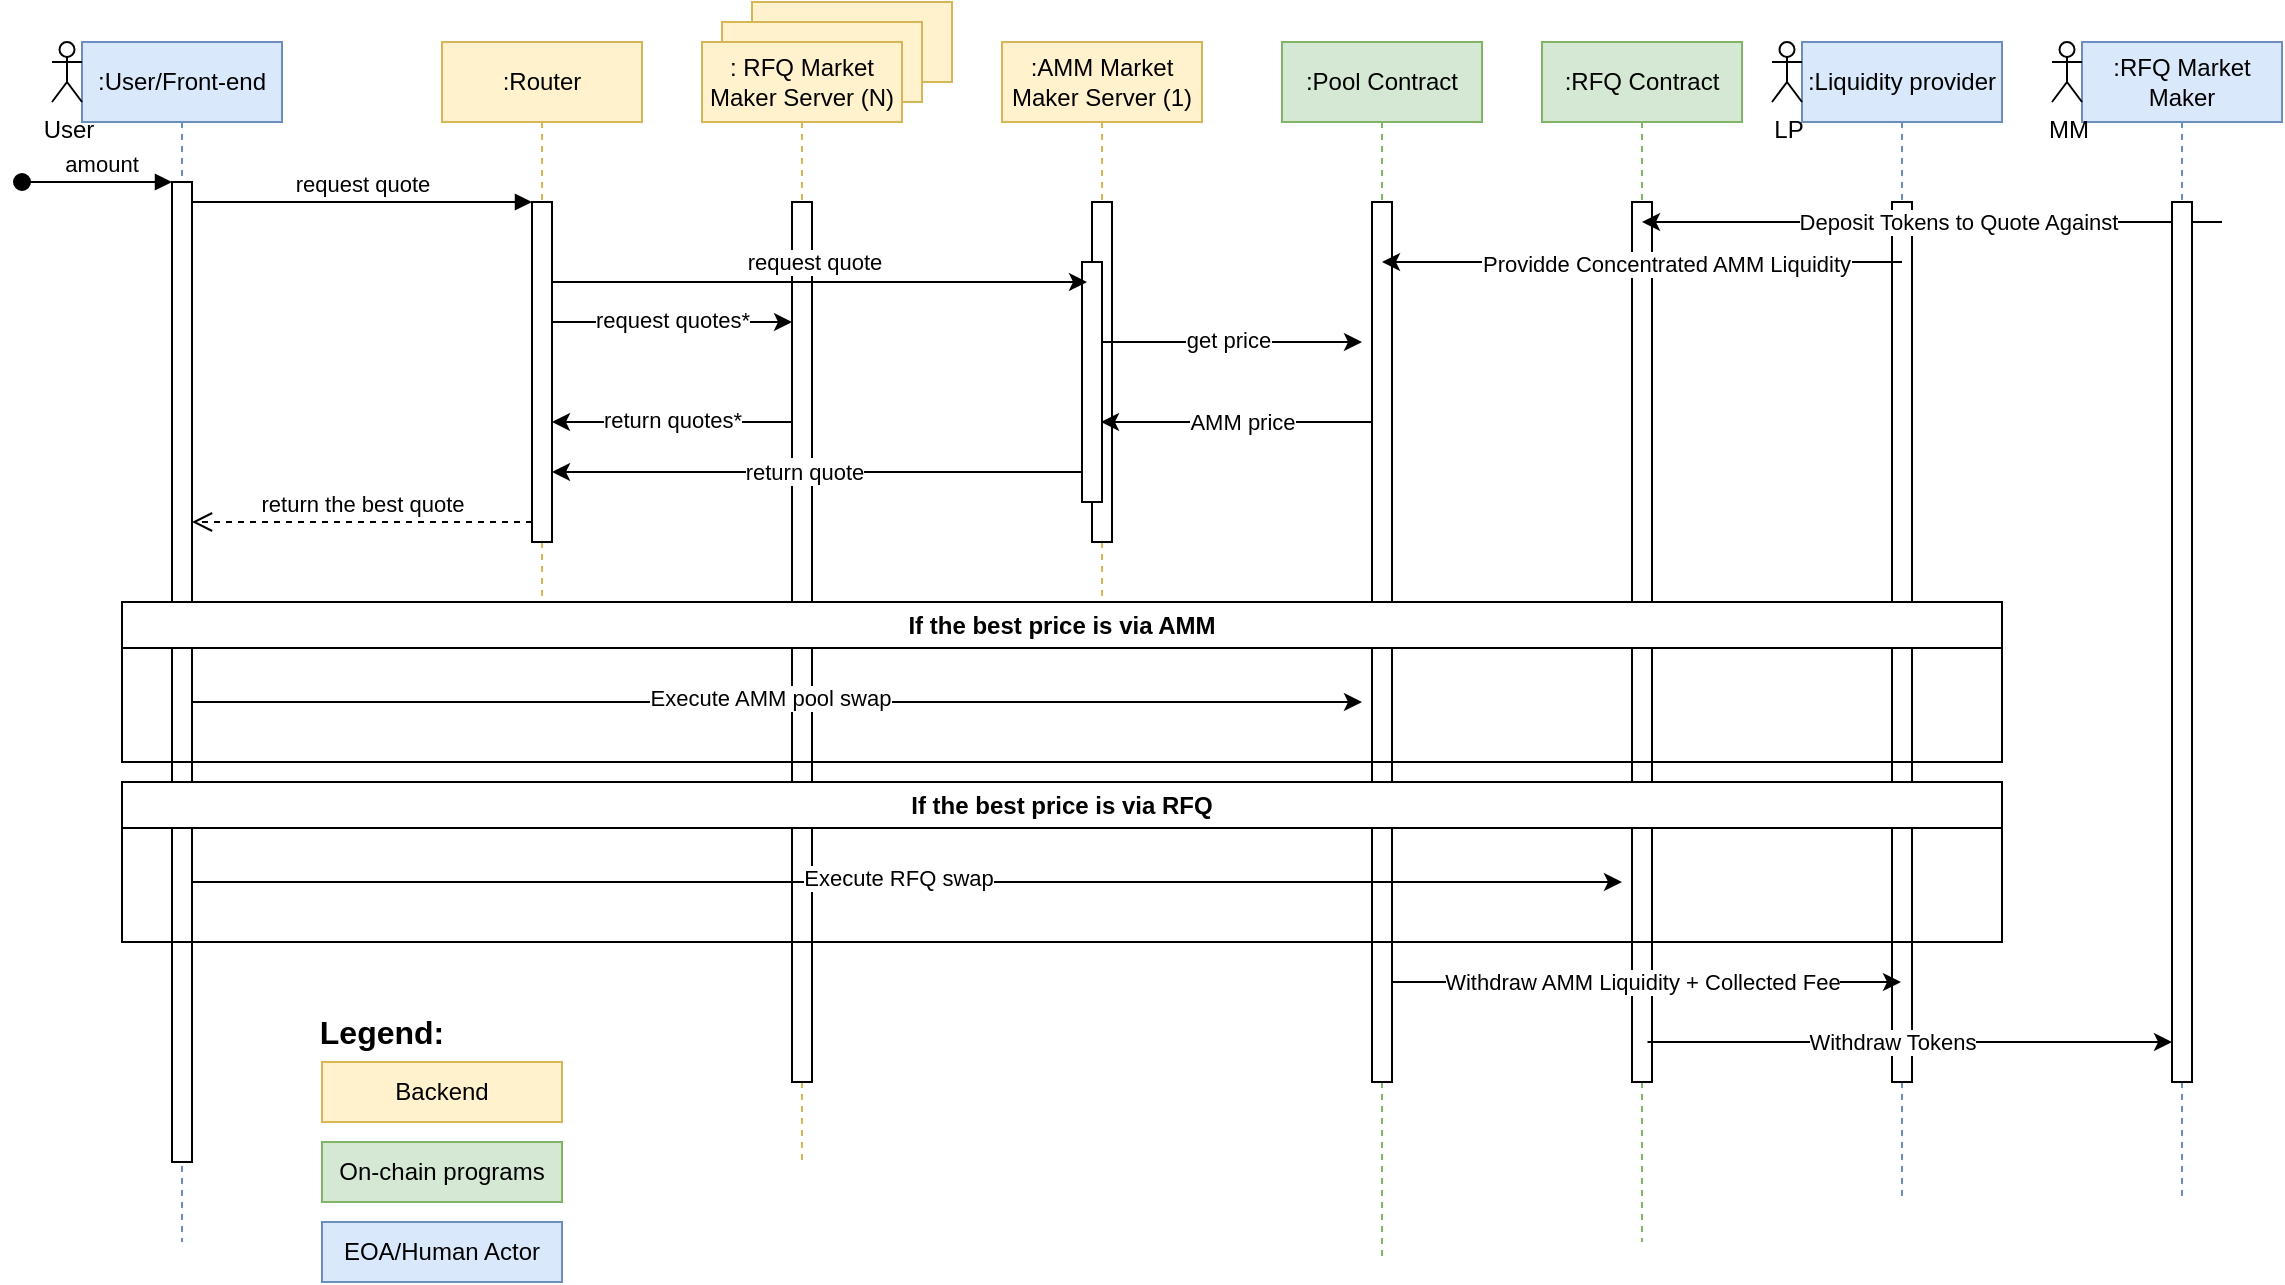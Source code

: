<mxfile version="22.0.5" type="github">
  <diagram name="Page-1" id="2YBvvXClWsGukQMizWep">
    <mxGraphModel dx="1364" dy="803" grid="1" gridSize="10" guides="1" tooltips="1" connect="1" arrows="1" fold="1" page="1" pageScale="1" pageWidth="850" pageHeight="1100" math="0" shadow="0">
      <root>
        <mxCell id="0" />
        <mxCell id="1" parent="0" />
        <mxCell id="oIRtnbg-KgbVpLRa1ibR-24" value="" style="rounded=0;whiteSpace=wrap;html=1;fillColor=#fff2cc;strokeColor=#d6b656;" vertex="1" parent="1">
          <mxGeometry x="375" y="20" width="100" height="40" as="geometry" />
        </mxCell>
        <mxCell id="oIRtnbg-KgbVpLRa1ibR-23" value="" style="rounded=0;whiteSpace=wrap;html=1;fillColor=#fff2cc;strokeColor=#d6b656;" vertex="1" parent="1">
          <mxGeometry x="360" y="30" width="100" height="40" as="geometry" />
        </mxCell>
        <mxCell id="aM9ryv3xv72pqoxQDRHE-1" value=":User/Front-end" style="shape=umlLifeline;perimeter=lifelinePerimeter;whiteSpace=wrap;html=1;container=0;dropTarget=0;collapsible=0;recursiveResize=0;outlineConnect=0;portConstraint=eastwest;newEdgeStyle={&quot;edgeStyle&quot;:&quot;elbowEdgeStyle&quot;,&quot;elbow&quot;:&quot;vertical&quot;,&quot;curved&quot;:0,&quot;rounded&quot;:0};fillColor=#dae8fc;strokeColor=#6c8ebf;" parent="1" vertex="1">
          <mxGeometry x="40" y="40" width="100" height="600" as="geometry" />
        </mxCell>
        <mxCell id="aM9ryv3xv72pqoxQDRHE-2" value="" style="html=1;points=[];perimeter=orthogonalPerimeter;outlineConnect=0;targetShapes=umlLifeline;portConstraint=eastwest;newEdgeStyle={&quot;edgeStyle&quot;:&quot;elbowEdgeStyle&quot;,&quot;elbow&quot;:&quot;vertical&quot;,&quot;curved&quot;:0,&quot;rounded&quot;:0};" parent="aM9ryv3xv72pqoxQDRHE-1" vertex="1">
          <mxGeometry x="45" y="70" width="10" height="490" as="geometry" />
        </mxCell>
        <mxCell id="aM9ryv3xv72pqoxQDRHE-3" value="&amp;nbsp;amount" style="html=1;verticalAlign=bottom;startArrow=oval;endArrow=block;startSize=8;edgeStyle=elbowEdgeStyle;elbow=vertical;curved=0;rounded=0;" parent="aM9ryv3xv72pqoxQDRHE-1" target="aM9ryv3xv72pqoxQDRHE-2" edge="1">
          <mxGeometry relative="1" as="geometry">
            <mxPoint x="-30" y="70" as="sourcePoint" />
          </mxGeometry>
        </mxCell>
        <mxCell id="oIRtnbg-KgbVpLRa1ibR-9" value="" style="edgeStyle=elbowEdgeStyle;rounded=0;orthogonalLoop=1;jettySize=auto;html=1;elbow=vertical;curved=0;" edge="1" parent="1" target="oIRtnbg-KgbVpLRa1ibR-2">
          <mxGeometry relative="1" as="geometry">
            <mxPoint x="275" y="180" as="sourcePoint" />
            <mxPoint x="400.5" y="180" as="targetPoint" />
          </mxGeometry>
        </mxCell>
        <mxCell id="oIRtnbg-KgbVpLRa1ibR-12" value="request quotes*" style="edgeLabel;html=1;align=center;verticalAlign=middle;resizable=0;points=[];" vertex="1" connectable="0" parent="oIRtnbg-KgbVpLRa1ibR-9">
          <mxGeometry x="-0.259" y="1" relative="1" as="geometry">
            <mxPoint x="15" as="offset" />
          </mxGeometry>
        </mxCell>
        <mxCell id="aM9ryv3xv72pqoxQDRHE-5" value=":Router" style="shape=umlLifeline;perimeter=lifelinePerimeter;whiteSpace=wrap;html=1;container=0;dropTarget=0;collapsible=0;recursiveResize=0;outlineConnect=0;portConstraint=eastwest;newEdgeStyle={&quot;edgeStyle&quot;:&quot;elbowEdgeStyle&quot;,&quot;elbow&quot;:&quot;vertical&quot;,&quot;curved&quot;:0,&quot;rounded&quot;:0};fillColor=#fff2cc;strokeColor=#d6b656;" parent="1" vertex="1">
          <mxGeometry x="220" y="40" width="100" height="300" as="geometry" />
        </mxCell>
        <mxCell id="aM9ryv3xv72pqoxQDRHE-6" value="" style="html=1;points=[];perimeter=orthogonalPerimeter;outlineConnect=0;targetShapes=umlLifeline;portConstraint=eastwest;newEdgeStyle={&quot;edgeStyle&quot;:&quot;elbowEdgeStyle&quot;,&quot;elbow&quot;:&quot;vertical&quot;,&quot;curved&quot;:0,&quot;rounded&quot;:0};" parent="aM9ryv3xv72pqoxQDRHE-5" vertex="1">
          <mxGeometry x="45" y="80" width="10" height="170" as="geometry" />
        </mxCell>
        <mxCell id="aM9ryv3xv72pqoxQDRHE-7" value="request quote" style="html=1;verticalAlign=bottom;endArrow=block;edgeStyle=elbowEdgeStyle;elbow=vertical;curved=0;rounded=0;" parent="1" source="aM9ryv3xv72pqoxQDRHE-2" target="aM9ryv3xv72pqoxQDRHE-6" edge="1">
          <mxGeometry relative="1" as="geometry">
            <mxPoint x="195" y="130" as="sourcePoint" />
            <Array as="points">
              <mxPoint x="180" y="120" />
            </Array>
          </mxGeometry>
        </mxCell>
        <mxCell id="aM9ryv3xv72pqoxQDRHE-8" value="return the best quote" style="html=1;verticalAlign=bottom;endArrow=open;dashed=1;endSize=8;edgeStyle=elbowEdgeStyle;elbow=vertical;curved=0;rounded=0;" parent="1" source="aM9ryv3xv72pqoxQDRHE-6" target="aM9ryv3xv72pqoxQDRHE-2" edge="1">
          <mxGeometry relative="1" as="geometry">
            <mxPoint x="195" y="205" as="targetPoint" />
            <Array as="points">
              <mxPoint x="190" y="280" />
            </Array>
          </mxGeometry>
        </mxCell>
        <mxCell id="oIRtnbg-KgbVpLRa1ibR-1" value=": RFQ Market Maker Server (N)" style="shape=umlLifeline;perimeter=lifelinePerimeter;whiteSpace=wrap;html=1;container=0;dropTarget=0;collapsible=0;recursiveResize=0;outlineConnect=0;portConstraint=eastwest;newEdgeStyle={&quot;edgeStyle&quot;:&quot;elbowEdgeStyle&quot;,&quot;elbow&quot;:&quot;vertical&quot;,&quot;curved&quot;:0,&quot;rounded&quot;:0};fillColor=#fff2cc;strokeColor=#d6b656;" vertex="1" parent="1">
          <mxGeometry x="350" y="40" width="100" height="560" as="geometry" />
        </mxCell>
        <mxCell id="oIRtnbg-KgbVpLRa1ibR-2" value="" style="html=1;points=[];perimeter=orthogonalPerimeter;outlineConnect=0;targetShapes=umlLifeline;portConstraint=eastwest;newEdgeStyle={&quot;edgeStyle&quot;:&quot;elbowEdgeStyle&quot;,&quot;elbow&quot;:&quot;vertical&quot;,&quot;curved&quot;:0,&quot;rounded&quot;:0};" vertex="1" parent="oIRtnbg-KgbVpLRa1ibR-1">
          <mxGeometry x="45" y="80" width="10" height="440" as="geometry" />
        </mxCell>
        <mxCell id="oIRtnbg-KgbVpLRa1ibR-3" value=":AMM Market Maker Server (1)" style="shape=umlLifeline;perimeter=lifelinePerimeter;whiteSpace=wrap;html=1;container=0;dropTarget=0;collapsible=0;recursiveResize=0;outlineConnect=0;portConstraint=eastwest;newEdgeStyle={&quot;edgeStyle&quot;:&quot;elbowEdgeStyle&quot;,&quot;elbow&quot;:&quot;vertical&quot;,&quot;curved&quot;:0,&quot;rounded&quot;:0};fillColor=#fff2cc;strokeColor=#d6b656;" vertex="1" parent="1">
          <mxGeometry x="500" y="40" width="100" height="300" as="geometry" />
        </mxCell>
        <mxCell id="oIRtnbg-KgbVpLRa1ibR-4" value="" style="html=1;points=[];perimeter=orthogonalPerimeter;outlineConnect=0;targetShapes=umlLifeline;portConstraint=eastwest;newEdgeStyle={&quot;edgeStyle&quot;:&quot;elbowEdgeStyle&quot;,&quot;elbow&quot;:&quot;vertical&quot;,&quot;curved&quot;:0,&quot;rounded&quot;:0};" vertex="1" parent="oIRtnbg-KgbVpLRa1ibR-3">
          <mxGeometry x="45" y="80" width="10" height="170" as="geometry" />
        </mxCell>
        <mxCell id="oIRtnbg-KgbVpLRa1ibR-15" value="" style="html=1;points=[];perimeter=orthogonalPerimeter;outlineConnect=0;targetShapes=umlLifeline;portConstraint=eastwest;newEdgeStyle={&quot;edgeStyle&quot;:&quot;elbowEdgeStyle&quot;,&quot;elbow&quot;:&quot;vertical&quot;,&quot;curved&quot;:0,&quot;rounded&quot;:0};" vertex="1" parent="oIRtnbg-KgbVpLRa1ibR-3">
          <mxGeometry x="40" y="110" width="10" height="120" as="geometry" />
        </mxCell>
        <mxCell id="oIRtnbg-KgbVpLRa1ibR-7" value=":Pool Contract" style="shape=umlLifeline;perimeter=lifelinePerimeter;whiteSpace=wrap;html=1;container=0;dropTarget=0;collapsible=0;recursiveResize=0;outlineConnect=0;portConstraint=eastwest;newEdgeStyle={&quot;edgeStyle&quot;:&quot;elbowEdgeStyle&quot;,&quot;elbow&quot;:&quot;vertical&quot;,&quot;curved&quot;:0,&quot;rounded&quot;:0};fillColor=#d5e8d4;strokeColor=#82b366;" vertex="1" parent="1">
          <mxGeometry x="640" y="40" width="100" height="610" as="geometry" />
        </mxCell>
        <mxCell id="oIRtnbg-KgbVpLRa1ibR-8" value="" style="html=1;points=[];perimeter=orthogonalPerimeter;outlineConnect=0;targetShapes=umlLifeline;portConstraint=eastwest;newEdgeStyle={&quot;edgeStyle&quot;:&quot;elbowEdgeStyle&quot;,&quot;elbow&quot;:&quot;vertical&quot;,&quot;curved&quot;:0,&quot;rounded&quot;:0};" vertex="1" parent="oIRtnbg-KgbVpLRa1ibR-7">
          <mxGeometry x="45" y="80" width="10" height="440" as="geometry" />
        </mxCell>
        <mxCell id="oIRtnbg-KgbVpLRa1ibR-10" value="" style="edgeStyle=elbowEdgeStyle;rounded=0;orthogonalLoop=1;jettySize=auto;html=1;elbow=vertical;curved=0;" edge="1" parent="1" source="aM9ryv3xv72pqoxQDRHE-6">
          <mxGeometry relative="1" as="geometry">
            <mxPoint x="277.5" y="160" as="sourcePoint" />
            <mxPoint x="542.5" y="160" as="targetPoint" />
          </mxGeometry>
        </mxCell>
        <mxCell id="oIRtnbg-KgbVpLRa1ibR-11" value="request quote" style="edgeLabel;html=1;align=center;verticalAlign=middle;resizable=0;points=[];" vertex="1" connectable="0" parent="oIRtnbg-KgbVpLRa1ibR-10">
          <mxGeometry x="-0.546" y="3" relative="1" as="geometry">
            <mxPoint x="70" y="-7" as="offset" />
          </mxGeometry>
        </mxCell>
        <mxCell id="oIRtnbg-KgbVpLRa1ibR-13" value="" style="edgeStyle=elbowEdgeStyle;rounded=0;orthogonalLoop=1;jettySize=auto;html=1;elbow=horizontal;curved=0;exitX=1;exitY=0.333;exitDx=0;exitDy=0;exitPerimeter=0;" edge="1" parent="1" source="oIRtnbg-KgbVpLRa1ibR-15">
          <mxGeometry relative="1" as="geometry">
            <mxPoint x="560" y="180" as="sourcePoint" />
            <mxPoint x="680" y="190" as="targetPoint" />
          </mxGeometry>
        </mxCell>
        <mxCell id="oIRtnbg-KgbVpLRa1ibR-14" value="get price" style="edgeLabel;html=1;align=center;verticalAlign=middle;resizable=0;points=[];" vertex="1" connectable="0" parent="oIRtnbg-KgbVpLRa1ibR-13">
          <mxGeometry x="-0.259" y="1" relative="1" as="geometry">
            <mxPoint x="15" as="offset" />
          </mxGeometry>
        </mxCell>
        <mxCell id="oIRtnbg-KgbVpLRa1ibR-17" value="" style="edgeStyle=elbowEdgeStyle;rounded=0;orthogonalLoop=1;jettySize=auto;html=1;elbow=vertical;curved=0;" edge="1" parent="1">
          <mxGeometry relative="1" as="geometry">
            <mxPoint x="685" y="230" as="sourcePoint" />
            <mxPoint x="549.5" y="230" as="targetPoint" />
          </mxGeometry>
        </mxCell>
        <mxCell id="oIRtnbg-KgbVpLRa1ibR-18" value="AMM price" style="edgeLabel;html=1;align=center;verticalAlign=middle;resizable=0;points=[];" vertex="1" connectable="0" parent="oIRtnbg-KgbVpLRa1ibR-17">
          <mxGeometry x="-0.1" y="3" relative="1" as="geometry">
            <mxPoint x="-4" y="-3" as="offset" />
          </mxGeometry>
        </mxCell>
        <mxCell id="oIRtnbg-KgbVpLRa1ibR-27" value="" style="endArrow=classic;html=1;rounded=0;exitX=0;exitY=0.875;exitDx=0;exitDy=0;exitPerimeter=0;" edge="1" parent="1" source="oIRtnbg-KgbVpLRa1ibR-15" target="aM9ryv3xv72pqoxQDRHE-6">
          <mxGeometry width="50" height="50" relative="1" as="geometry">
            <mxPoint x="535.25" y="220" as="sourcePoint" />
            <mxPoint x="280" y="220" as="targetPoint" />
          </mxGeometry>
        </mxCell>
        <mxCell id="oIRtnbg-KgbVpLRa1ibR-29" value="Text" style="edgeLabel;html=1;align=center;verticalAlign=middle;resizable=0;points=[];" vertex="1" connectable="0" parent="oIRtnbg-KgbVpLRa1ibR-27">
          <mxGeometry x="0.064" y="-1" relative="1" as="geometry">
            <mxPoint as="offset" />
          </mxGeometry>
        </mxCell>
        <mxCell id="oIRtnbg-KgbVpLRa1ibR-30" value="return quote" style="edgeLabel;html=1;align=center;verticalAlign=middle;resizable=0;points=[];" vertex="1" connectable="0" parent="oIRtnbg-KgbVpLRa1ibR-27">
          <mxGeometry x="0.049" relative="1" as="geometry">
            <mxPoint as="offset" />
          </mxGeometry>
        </mxCell>
        <mxCell id="oIRtnbg-KgbVpLRa1ibR-31" value="" style="endArrow=classic;html=1;rounded=0;" edge="1" parent="1" source="oIRtnbg-KgbVpLRa1ibR-2" target="aM9ryv3xv72pqoxQDRHE-6">
          <mxGeometry width="50" height="50" relative="1" as="geometry">
            <mxPoint x="390" y="220" as="sourcePoint" />
            <mxPoint x="280" y="220" as="targetPoint" />
            <Array as="points">
              <mxPoint x="300" y="230" />
            </Array>
          </mxGeometry>
        </mxCell>
        <mxCell id="oIRtnbg-KgbVpLRa1ibR-32" value="return quotes*" style="edgeLabel;html=1;align=center;verticalAlign=middle;resizable=0;points=[];" vertex="1" connectable="0" parent="oIRtnbg-KgbVpLRa1ibR-31">
          <mxGeometry y="-1" relative="1" as="geometry">
            <mxPoint as="offset" />
          </mxGeometry>
        </mxCell>
        <mxCell id="oIRtnbg-KgbVpLRa1ibR-35" value=":RFQ Contract" style="shape=umlLifeline;perimeter=lifelinePerimeter;whiteSpace=wrap;html=1;container=0;dropTarget=0;collapsible=0;recursiveResize=0;outlineConnect=0;portConstraint=eastwest;newEdgeStyle={&quot;edgeStyle&quot;:&quot;elbowEdgeStyle&quot;,&quot;elbow&quot;:&quot;vertical&quot;,&quot;curved&quot;:0,&quot;rounded&quot;:0};fillColor=#d5e8d4;strokeColor=#82b366;" vertex="1" parent="1">
          <mxGeometry x="770" y="40" width="100" height="600" as="geometry" />
        </mxCell>
        <mxCell id="oIRtnbg-KgbVpLRa1ibR-36" value="" style="html=1;points=[];perimeter=orthogonalPerimeter;outlineConnect=0;targetShapes=umlLifeline;portConstraint=eastwest;newEdgeStyle={&quot;edgeStyle&quot;:&quot;elbowEdgeStyle&quot;,&quot;elbow&quot;:&quot;vertical&quot;,&quot;curved&quot;:0,&quot;rounded&quot;:0};" vertex="1" parent="oIRtnbg-KgbVpLRa1ibR-35">
          <mxGeometry x="45" y="80" width="10" height="440" as="geometry" />
        </mxCell>
        <mxCell id="oIRtnbg-KgbVpLRa1ibR-37" value=":Liquidity provider" style="shape=umlLifeline;perimeter=lifelinePerimeter;whiteSpace=wrap;html=1;container=0;dropTarget=0;collapsible=0;recursiveResize=0;outlineConnect=0;portConstraint=eastwest;newEdgeStyle={&quot;edgeStyle&quot;:&quot;elbowEdgeStyle&quot;,&quot;elbow&quot;:&quot;vertical&quot;,&quot;curved&quot;:0,&quot;rounded&quot;:0};fillColor=#dae8fc;strokeColor=#6c8ebf;" vertex="1" parent="1">
          <mxGeometry x="900" y="40" width="100" height="580" as="geometry" />
        </mxCell>
        <mxCell id="oIRtnbg-KgbVpLRa1ibR-38" value="" style="html=1;points=[];perimeter=orthogonalPerimeter;outlineConnect=0;targetShapes=umlLifeline;portConstraint=eastwest;newEdgeStyle={&quot;edgeStyle&quot;:&quot;elbowEdgeStyle&quot;,&quot;elbow&quot;:&quot;vertical&quot;,&quot;curved&quot;:0,&quot;rounded&quot;:0};" vertex="1" parent="oIRtnbg-KgbVpLRa1ibR-37">
          <mxGeometry x="45" y="80" width="10" height="440" as="geometry" />
        </mxCell>
        <mxCell id="oIRtnbg-KgbVpLRa1ibR-41" value="If the best price is via AMM" style="swimlane;whiteSpace=wrap;html=1;" vertex="1" parent="1">
          <mxGeometry x="60" y="320" width="940" height="80" as="geometry">
            <mxRectangle x="60" y="320" width="110" height="30" as="alternateBounds" />
          </mxGeometry>
        </mxCell>
        <mxCell id="oIRtnbg-KgbVpLRa1ibR-42" value="" style="endArrow=classic;html=1;rounded=0;" edge="1" parent="oIRtnbg-KgbVpLRa1ibR-41">
          <mxGeometry width="50" height="50" relative="1" as="geometry">
            <mxPoint x="35" y="50" as="sourcePoint" />
            <mxPoint x="620" y="50" as="targetPoint" />
          </mxGeometry>
        </mxCell>
        <mxCell id="oIRtnbg-KgbVpLRa1ibR-43" value="Execute AMM pool swap" style="edgeLabel;html=1;align=center;verticalAlign=middle;resizable=0;points=[];" vertex="1" connectable="0" parent="oIRtnbg-KgbVpLRa1ibR-42">
          <mxGeometry x="-0.012" y="2" relative="1" as="geometry">
            <mxPoint as="offset" />
          </mxGeometry>
        </mxCell>
        <mxCell id="oIRtnbg-KgbVpLRa1ibR-44" value="If the best price is via RFQ" style="swimlane;whiteSpace=wrap;html=1;" vertex="1" parent="1">
          <mxGeometry x="60" y="410" width="940" height="80" as="geometry">
            <mxRectangle x="60" y="320" width="110" height="30" as="alternateBounds" />
          </mxGeometry>
        </mxCell>
        <mxCell id="oIRtnbg-KgbVpLRa1ibR-45" value="" style="endArrow=classic;html=1;rounded=0;" edge="1" parent="oIRtnbg-KgbVpLRa1ibR-44">
          <mxGeometry width="50" height="50" relative="1" as="geometry">
            <mxPoint x="35" y="50" as="sourcePoint" />
            <mxPoint x="750" y="50" as="targetPoint" />
          </mxGeometry>
        </mxCell>
        <mxCell id="oIRtnbg-KgbVpLRa1ibR-46" value="Execute RFQ swap" style="edgeLabel;html=1;align=center;verticalAlign=middle;resizable=0;points=[];" vertex="1" connectable="0" parent="oIRtnbg-KgbVpLRa1ibR-45">
          <mxGeometry x="-0.012" y="2" relative="1" as="geometry">
            <mxPoint as="offset" />
          </mxGeometry>
        </mxCell>
        <mxCell id="oIRtnbg-KgbVpLRa1ibR-65" value="" style="endArrow=classic;html=1;rounded=0;" edge="1" parent="oIRtnbg-KgbVpLRa1ibR-44" target="oIRtnbg-KgbVpLRa1ibR-37">
          <mxGeometry width="50" height="50" relative="1" as="geometry">
            <mxPoint x="635" y="100" as="sourcePoint" />
            <mxPoint x="685" y="50" as="targetPoint" />
          </mxGeometry>
        </mxCell>
        <mxCell id="oIRtnbg-KgbVpLRa1ibR-66" value="Withdraw AMM Liquidity + Collected Fee" style="edgeLabel;html=1;align=center;verticalAlign=middle;resizable=0;points=[];" vertex="1" connectable="0" parent="oIRtnbg-KgbVpLRa1ibR-65">
          <mxGeometry x="-0.324" y="-1" relative="1" as="geometry">
            <mxPoint x="39" y="-1" as="offset" />
          </mxGeometry>
        </mxCell>
        <mxCell id="oIRtnbg-KgbVpLRa1ibR-48" value="" style="endArrow=classic;html=1;rounded=0;" edge="1" parent="1" target="oIRtnbg-KgbVpLRa1ibR-7">
          <mxGeometry width="50" height="50" relative="1" as="geometry">
            <mxPoint x="950" y="150" as="sourcePoint" />
            <mxPoint x="990" y="100" as="targetPoint" />
          </mxGeometry>
        </mxCell>
        <mxCell id="oIRtnbg-KgbVpLRa1ibR-49" value="Providde Concentrated AMM Liquidity" style="edgeLabel;html=1;align=center;verticalAlign=middle;resizable=0;points=[];" vertex="1" connectable="0" parent="oIRtnbg-KgbVpLRa1ibR-48">
          <mxGeometry x="-0.094" y="1" relative="1" as="geometry">
            <mxPoint as="offset" />
          </mxGeometry>
        </mxCell>
        <mxCell id="oIRtnbg-KgbVpLRa1ibR-52" value="" style="endArrow=classic;html=1;rounded=0;" edge="1" parent="1">
          <mxGeometry width="50" height="50" relative="1" as="geometry">
            <mxPoint x="1110" y="130" as="sourcePoint" />
            <mxPoint x="820" y="130" as="targetPoint" />
          </mxGeometry>
        </mxCell>
        <mxCell id="oIRtnbg-KgbVpLRa1ibR-53" value="Deposit Tokens to Quote Against" style="edgeLabel;html=1;align=center;verticalAlign=middle;resizable=0;points=[];" vertex="1" connectable="0" parent="oIRtnbg-KgbVpLRa1ibR-52">
          <mxGeometry x="-0.089" y="2" relative="1" as="geometry">
            <mxPoint y="-2" as="offset" />
          </mxGeometry>
        </mxCell>
        <mxCell id="oIRtnbg-KgbVpLRa1ibR-54" value="" style="endArrow=classic;html=1;rounded=0;" edge="1" parent="1">
          <mxGeometry width="50" height="50" relative="1" as="geometry">
            <mxPoint x="822.75" y="540" as="sourcePoint" />
            <mxPoint x="1085" y="540" as="targetPoint" />
          </mxGeometry>
        </mxCell>
        <mxCell id="oIRtnbg-KgbVpLRa1ibR-55" value="Withdraw Tokens" style="edgeLabel;html=1;align=center;verticalAlign=middle;resizable=0;points=[];" vertex="1" connectable="0" parent="oIRtnbg-KgbVpLRa1ibR-54">
          <mxGeometry x="-0.132" y="3" relative="1" as="geometry">
            <mxPoint x="8" y="3" as="offset" />
          </mxGeometry>
        </mxCell>
        <mxCell id="oIRtnbg-KgbVpLRa1ibR-56" value=":RFQ Market Maker" style="shape=umlLifeline;perimeter=lifelinePerimeter;whiteSpace=wrap;html=1;container=0;dropTarget=0;collapsible=0;recursiveResize=0;outlineConnect=0;portConstraint=eastwest;newEdgeStyle={&quot;edgeStyle&quot;:&quot;elbowEdgeStyle&quot;,&quot;elbow&quot;:&quot;vertical&quot;,&quot;curved&quot;:0,&quot;rounded&quot;:0};fillColor=#dae8fc;strokeColor=#6c8ebf;" vertex="1" parent="1">
          <mxGeometry x="1040" y="40" width="100" height="580" as="geometry" />
        </mxCell>
        <mxCell id="oIRtnbg-KgbVpLRa1ibR-57" value="" style="html=1;points=[];perimeter=orthogonalPerimeter;outlineConnect=0;targetShapes=umlLifeline;portConstraint=eastwest;newEdgeStyle={&quot;edgeStyle&quot;:&quot;elbowEdgeStyle&quot;,&quot;elbow&quot;:&quot;vertical&quot;,&quot;curved&quot;:0,&quot;rounded&quot;:0};" vertex="1" parent="oIRtnbg-KgbVpLRa1ibR-56">
          <mxGeometry x="45" y="80" width="10" height="440" as="geometry" />
        </mxCell>
        <mxCell id="oIRtnbg-KgbVpLRa1ibR-58" value="MM" style="shape=umlActor;verticalLabelPosition=bottom;verticalAlign=top;html=1;outlineConnect=0;" vertex="1" parent="1">
          <mxGeometry x="1025" y="40" width="15" height="30" as="geometry" />
        </mxCell>
        <mxCell id="oIRtnbg-KgbVpLRa1ibR-59" value="LP" style="shape=umlActor;verticalLabelPosition=bottom;verticalAlign=top;html=1;outlineConnect=0;" vertex="1" parent="1">
          <mxGeometry x="885" y="40" width="15" height="30" as="geometry" />
        </mxCell>
        <mxCell id="oIRtnbg-KgbVpLRa1ibR-60" value="User" style="shape=umlActor;verticalLabelPosition=bottom;verticalAlign=top;html=1;outlineConnect=0;" vertex="1" parent="1">
          <mxGeometry x="25" y="40" width="15" height="30" as="geometry" />
        </mxCell>
        <mxCell id="oIRtnbg-KgbVpLRa1ibR-68" value="Backend" style="rounded=0;whiteSpace=wrap;html=1;fillColor=#fff2cc;strokeColor=#d6b656;" vertex="1" parent="1">
          <mxGeometry x="160" y="550" width="120" height="30" as="geometry" />
        </mxCell>
        <mxCell id="oIRtnbg-KgbVpLRa1ibR-70" value="On-chain programs" style="rounded=0;whiteSpace=wrap;html=1;fillColor=#d5e8d4;strokeColor=#82b366;" vertex="1" parent="1">
          <mxGeometry x="160" y="590" width="120" height="30" as="geometry" />
        </mxCell>
        <mxCell id="oIRtnbg-KgbVpLRa1ibR-71" value="EOA/Human Actor" style="rounded=0;whiteSpace=wrap;html=1;fillColor=#dae8fc;strokeColor=#6c8ebf;" vertex="1" parent="1">
          <mxGeometry x="160" y="630" width="120" height="30" as="geometry" />
        </mxCell>
        <mxCell id="oIRtnbg-KgbVpLRa1ibR-72" value="&lt;b style=&quot;font-size: 16px;&quot;&gt;Legend:&lt;/b&gt;" style="text;html=1;strokeColor=none;fillColor=none;align=center;verticalAlign=middle;whiteSpace=wrap;rounded=0;fontSize=16;" vertex="1" parent="1">
          <mxGeometry x="160" y="520" width="60" height="30" as="geometry" />
        </mxCell>
      </root>
    </mxGraphModel>
  </diagram>
</mxfile>
